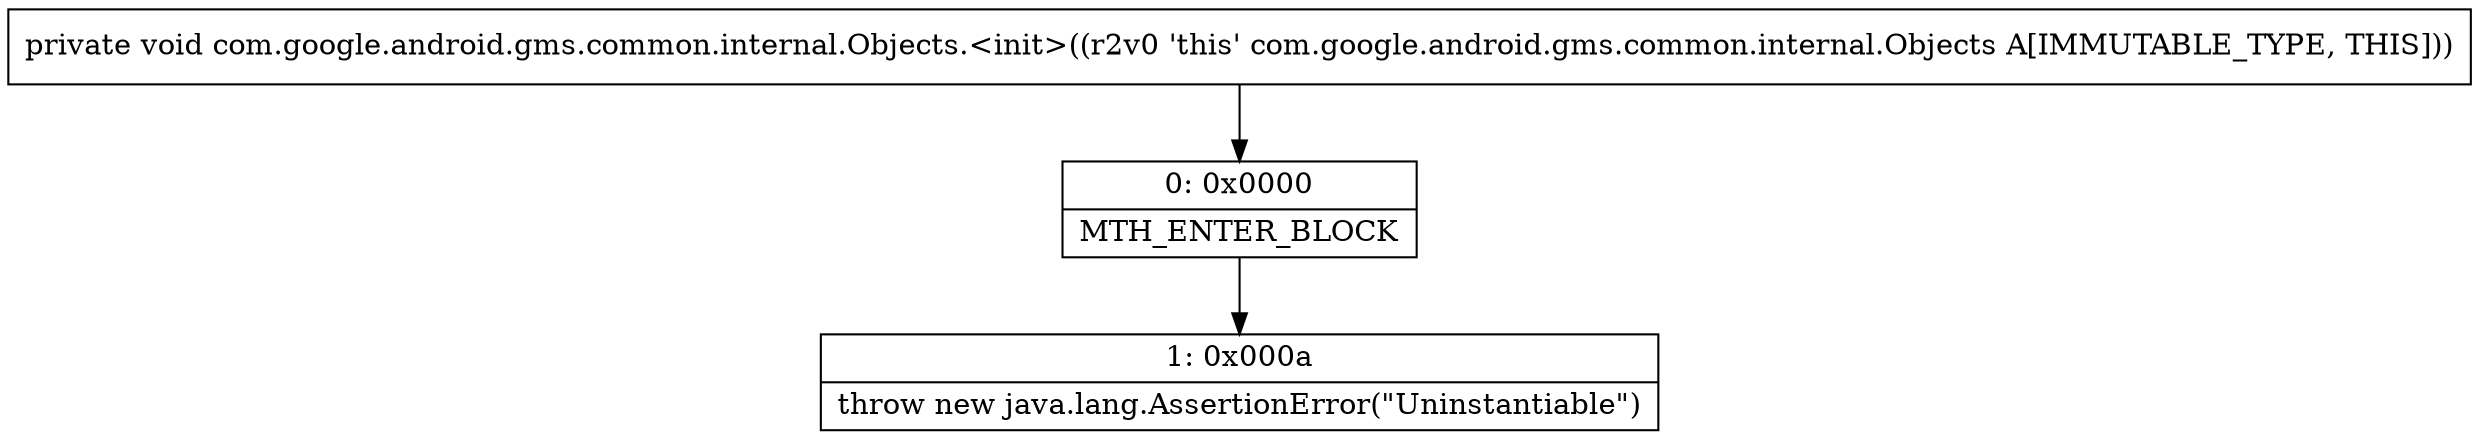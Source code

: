 digraph "CFG forcom.google.android.gms.common.internal.Objects.\<init\>()V" {
Node_0 [shape=record,label="{0\:\ 0x0000|MTH_ENTER_BLOCK\l}"];
Node_1 [shape=record,label="{1\:\ 0x000a|throw new java.lang.AssertionError(\"Uninstantiable\")\l}"];
MethodNode[shape=record,label="{private void com.google.android.gms.common.internal.Objects.\<init\>((r2v0 'this' com.google.android.gms.common.internal.Objects A[IMMUTABLE_TYPE, THIS])) }"];
MethodNode -> Node_0;
Node_0 -> Node_1;
}

